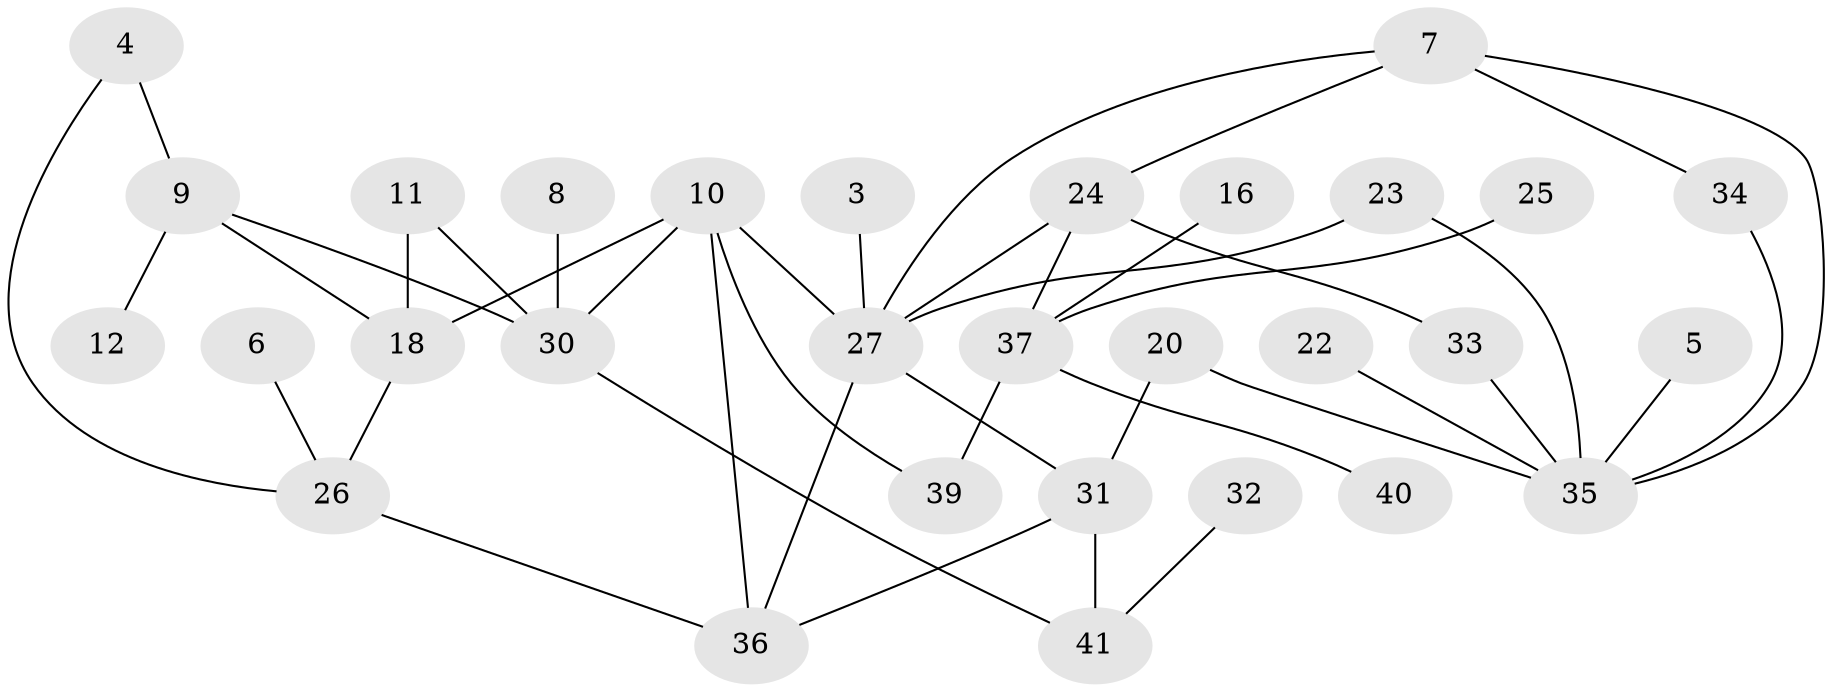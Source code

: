 // original degree distribution, {3: 0.25925925925925924, 2: 0.24691358024691357, 4: 0.08641975308641975, 0: 0.1111111111111111, 1: 0.24691358024691357, 5: 0.037037037037037035, 6: 0.012345679012345678}
// Generated by graph-tools (version 1.1) at 2025/49/03/09/25 03:49:03]
// undirected, 30 vertices, 42 edges
graph export_dot {
graph [start="1"]
  node [color=gray90,style=filled];
  3;
  4;
  5;
  6;
  7;
  8;
  9;
  10;
  11;
  12;
  16;
  18;
  20;
  22;
  23;
  24;
  25;
  26;
  27;
  30;
  31;
  32;
  33;
  34;
  35;
  36;
  37;
  39;
  40;
  41;
  3 -- 27 [weight=1.0];
  4 -- 9 [weight=1.0];
  4 -- 26 [weight=1.0];
  5 -- 35 [weight=1.0];
  6 -- 26 [weight=1.0];
  7 -- 24 [weight=1.0];
  7 -- 27 [weight=1.0];
  7 -- 34 [weight=1.0];
  7 -- 35 [weight=1.0];
  8 -- 30 [weight=1.0];
  9 -- 12 [weight=1.0];
  9 -- 18 [weight=1.0];
  9 -- 30 [weight=1.0];
  10 -- 18 [weight=1.0];
  10 -- 27 [weight=1.0];
  10 -- 30 [weight=1.0];
  10 -- 36 [weight=1.0];
  10 -- 39 [weight=1.0];
  11 -- 18 [weight=1.0];
  11 -- 30 [weight=2.0];
  16 -- 37 [weight=1.0];
  18 -- 26 [weight=1.0];
  20 -- 31 [weight=1.0];
  20 -- 35 [weight=1.0];
  22 -- 35 [weight=1.0];
  23 -- 27 [weight=1.0];
  23 -- 35 [weight=1.0];
  24 -- 27 [weight=1.0];
  24 -- 33 [weight=1.0];
  24 -- 37 [weight=1.0];
  25 -- 37 [weight=1.0];
  26 -- 36 [weight=1.0];
  27 -- 31 [weight=1.0];
  27 -- 36 [weight=2.0];
  30 -- 41 [weight=1.0];
  31 -- 36 [weight=1.0];
  31 -- 41 [weight=1.0];
  32 -- 41 [weight=1.0];
  33 -- 35 [weight=1.0];
  34 -- 35 [weight=1.0];
  37 -- 39 [weight=2.0];
  37 -- 40 [weight=1.0];
}

